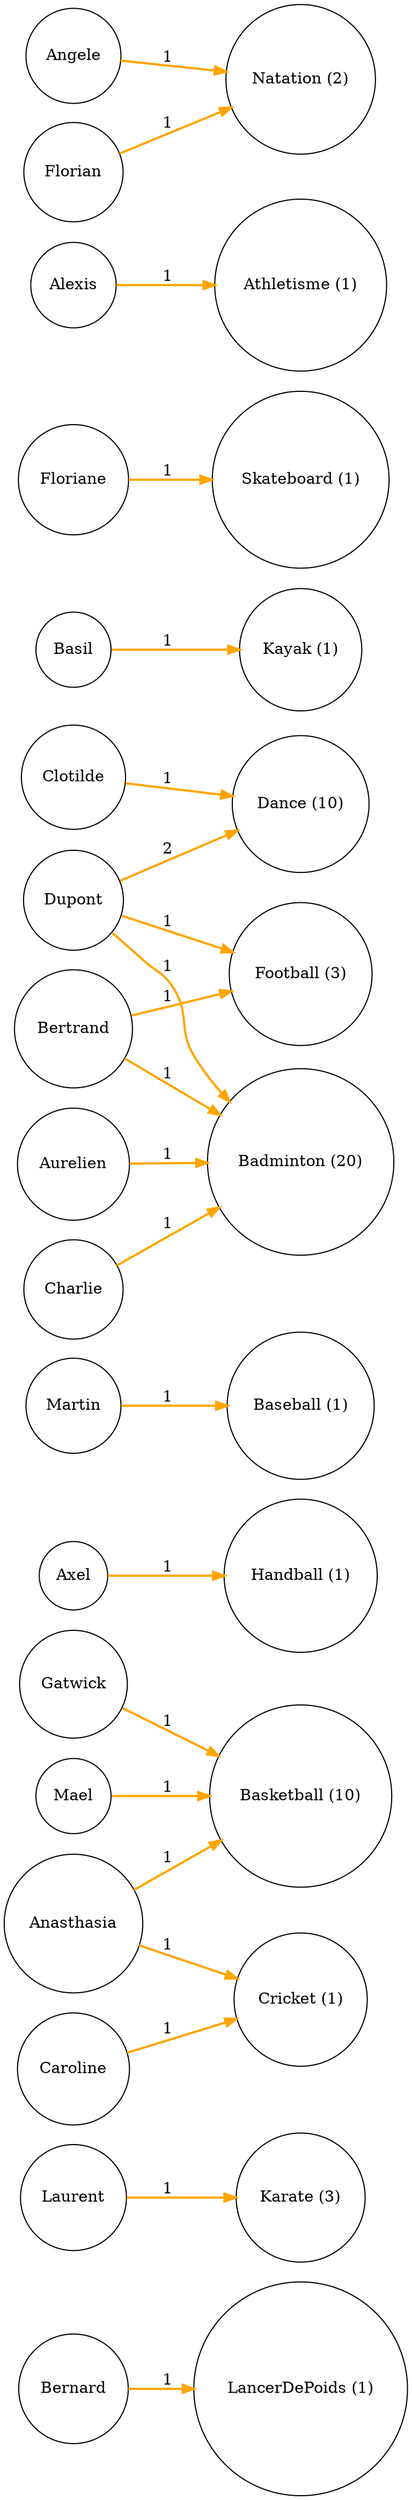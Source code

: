 digraph {
	rankdir=LR;
	node [shape = circle];
	Bernard -> "LancerDePoids (1)" [ label = "1" color = "orange" penwidth = 2.0];
	Laurent -> "Karate (3)" [ label = "1" color = "orange" penwidth = 2.0];
	Gatwick -> "Basketball (10)" [ label = "1" color = "orange" penwidth = 2.0];
	Axel -> "Handball (1)" [ label = "1" color = "orange" penwidth = 2.0];
	Mael -> "Basketball (10)" [ label = "1" color = "orange" penwidth = 2.0];
	Martin -> "Baseball (1)" [ label = "1" color = "orange" penwidth = 2.0];
	Dupont -> "Dance (10)" [ label = "2" color = "orange" penwidth = 2.0];
	Dupont -> "Football (3)" [ label = "1" color = "orange" penwidth = 2.0];
	Dupont -> "Badminton (20)" [ label = "1" color = "orange" penwidth = 2.0];
	Bertrand -> "Football (3)" [ label = "1" color = "orange" penwidth = 2.0];
	Bertrand -> "Badminton (20)" [ label = "1" color = "orange" penwidth = 2.0];
	Aurelien -> "Badminton (20)" [ label = "1" color = "orange" penwidth = 2.0];
	Clotilde -> "Dance (10)" [ label = "1" color = "orange" penwidth = 2.0];
	Basil -> "Kayak (1)" [ label = "1" color = "orange" penwidth = 2.0];
	Floriane -> "Skateboard (1)" [ label = "1" color = "orange" penwidth = 2.0];
	Alexis -> "Athletisme (1)" [ label = "1" color = "orange" penwidth = 2.0];
	Angele -> "Natation (2)" [ label = "1" color = "orange" penwidth = 2.0];
	Florian -> "Natation (2)" [ label = "1" color = "orange" penwidth = 2.0];
	Anasthasia -> "Basketball (10)" [ label = "1" color = "orange" penwidth = 2.0];
	Anasthasia -> "Cricket (1)" [ label = "1" color = "orange" penwidth = 2.0];
	Caroline -> "Cricket (1)" [ label = "1" color = "orange" penwidth = 2.0];
	Charlie -> "Badminton (20)" [ label = "1" color = "orange" penwidth = 2.0];
}
